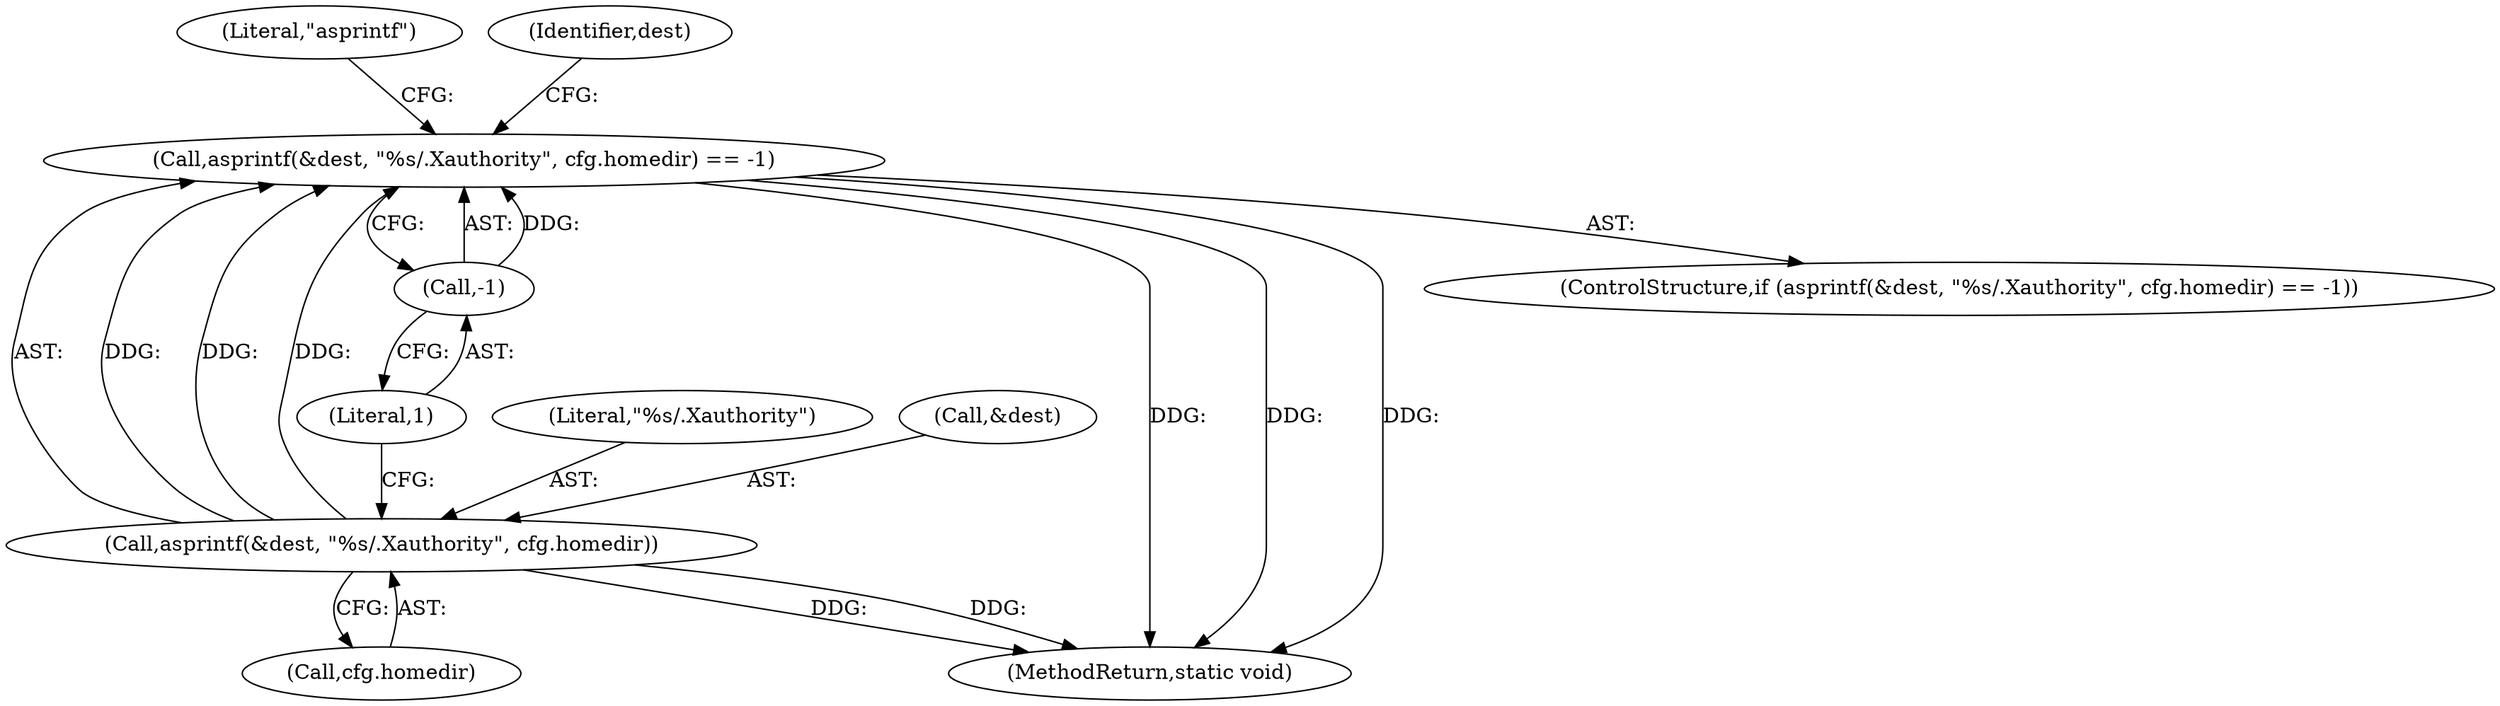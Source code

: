 digraph "0_firejail_903fd8a0789ca3cc3c21d84cd0282481515592ef_0@API" {
"1000110" [label="(Call,asprintf(&dest, \"%s/.Xauthority\", cfg.homedir) == -1)"];
"1000111" [label="(Call,asprintf(&dest, \"%s/.Xauthority\", cfg.homedir))"];
"1000118" [label="(Call,-1)"];
"1000111" [label="(Call,asprintf(&dest, \"%s/.Xauthority\", cfg.homedir))"];
"1000119" [label="(Literal,1)"];
"1000114" [label="(Literal,\"%s/.Xauthority\")"];
"1000112" [label="(Call,&dest)"];
"1000115" [label="(Call,cfg.homedir)"];
"1000145" [label="(MethodReturn,static void)"];
"1000121" [label="(Literal,\"asprintf\")"];
"1000118" [label="(Call,-1)"];
"1000124" [label="(Identifier,dest)"];
"1000109" [label="(ControlStructure,if (asprintf(&dest, \"%s/.Xauthority\", cfg.homedir) == -1))"];
"1000110" [label="(Call,asprintf(&dest, \"%s/.Xauthority\", cfg.homedir) == -1)"];
"1000110" -> "1000109"  [label="AST: "];
"1000110" -> "1000118"  [label="CFG: "];
"1000111" -> "1000110"  [label="AST: "];
"1000118" -> "1000110"  [label="AST: "];
"1000121" -> "1000110"  [label="CFG: "];
"1000124" -> "1000110"  [label="CFG: "];
"1000110" -> "1000145"  [label="DDG: "];
"1000110" -> "1000145"  [label="DDG: "];
"1000110" -> "1000145"  [label="DDG: "];
"1000111" -> "1000110"  [label="DDG: "];
"1000111" -> "1000110"  [label="DDG: "];
"1000111" -> "1000110"  [label="DDG: "];
"1000118" -> "1000110"  [label="DDG: "];
"1000111" -> "1000115"  [label="CFG: "];
"1000112" -> "1000111"  [label="AST: "];
"1000114" -> "1000111"  [label="AST: "];
"1000115" -> "1000111"  [label="AST: "];
"1000119" -> "1000111"  [label="CFG: "];
"1000111" -> "1000145"  [label="DDG: "];
"1000111" -> "1000145"  [label="DDG: "];
"1000118" -> "1000119"  [label="CFG: "];
"1000119" -> "1000118"  [label="AST: "];
}
